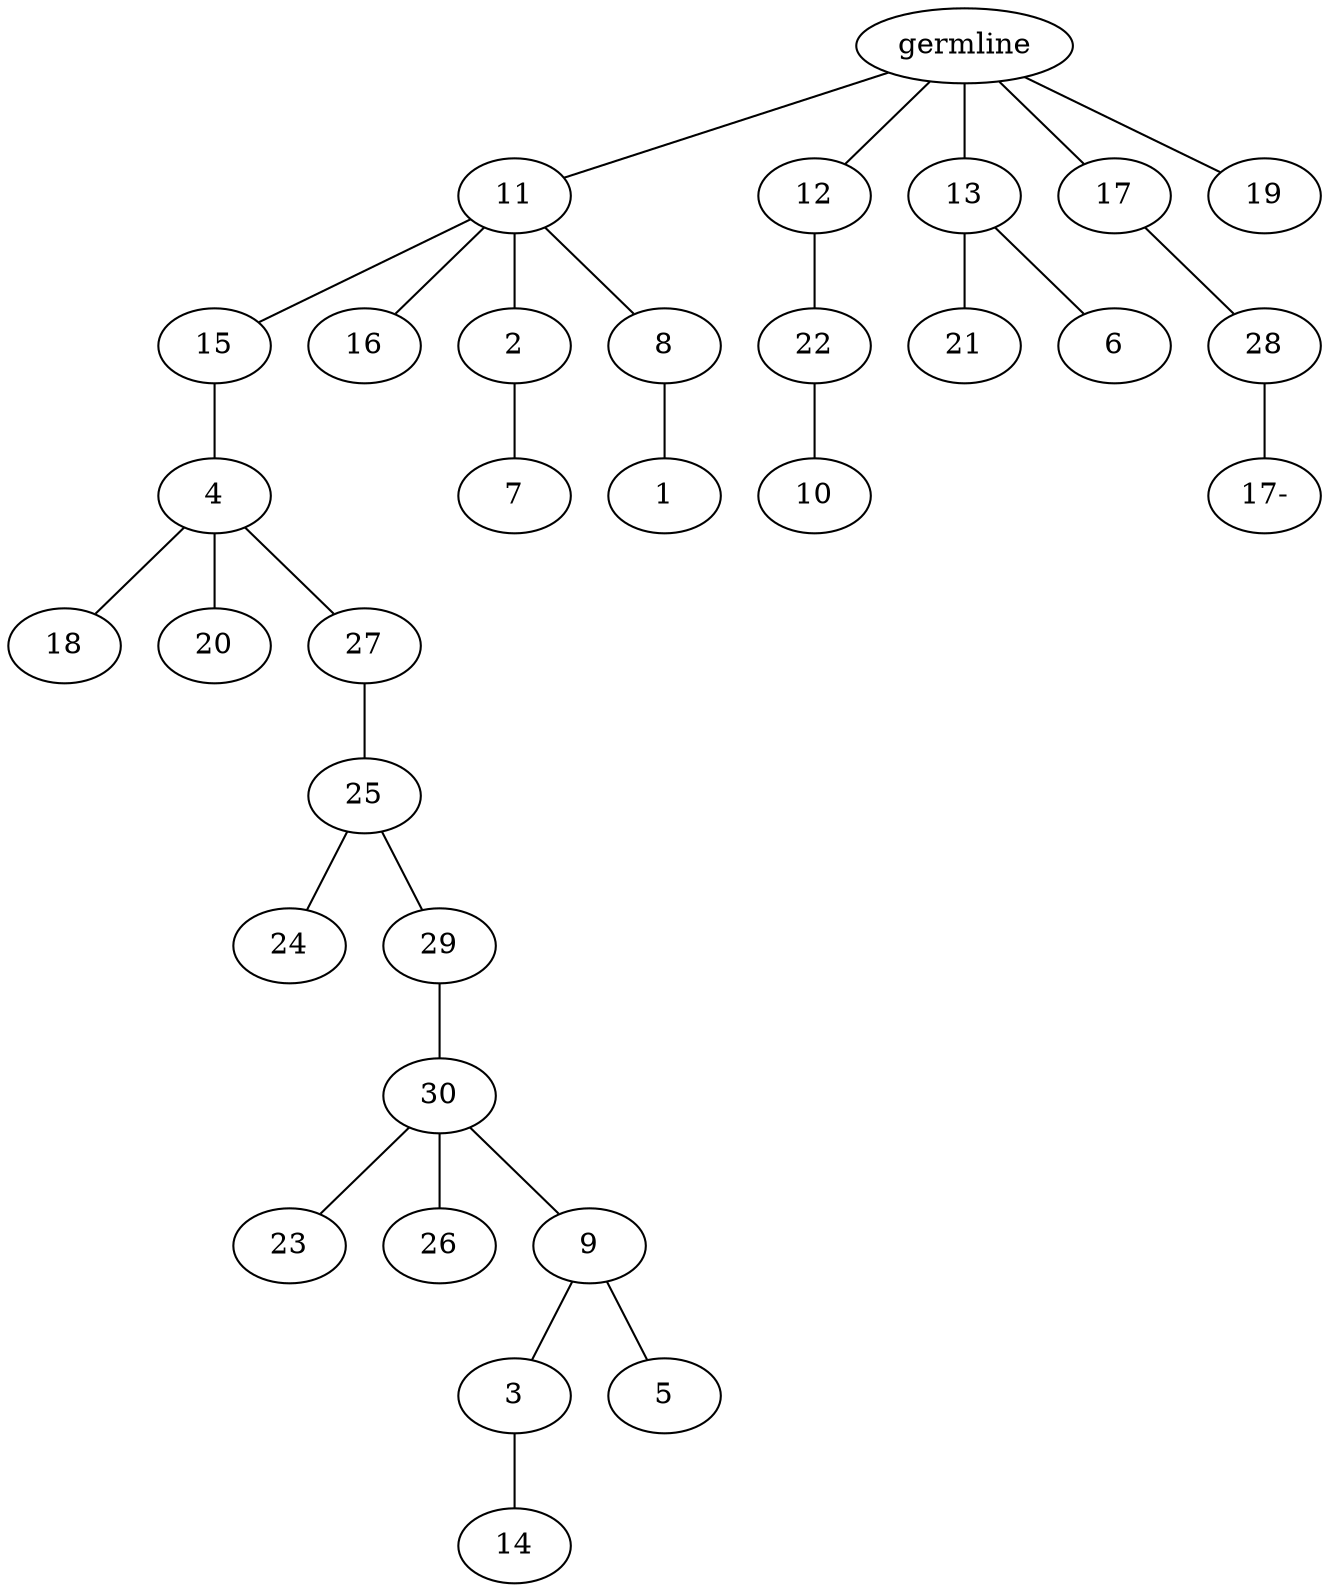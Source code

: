 graph tree {
    "139987089489680" [label="germline"];
    "139987089425936" [label="11"];
    "139987089425696" [label="15"];
    "139987089426224" [label="4"];
    "139987089426512" [label="18"];
    "139987089426320" [label="20"];
    "139987089426656" [label="27"];
    "139987089426800" [label="25"];
    "139987089427232" [label="24"];
    "139987089426992" [label="29"];
    "139987089427376" [label="30"];
    "139987089428048" [label="23"];
    "139987089523616" [label="26"];
    "139987089428144" [label="9"];
    "139987082563936" [label="3"];
    "139987082564272" [label="14"];
    "139987082564512" [label="5"];
    "139987089426752" [label="16"];
    "139987089425792" [label="2"];
    "139987089428192" [label="7"];
    "139987089427616" [label="8"];
    "139987089427568" [label="1"];
    "139987089426464" [label="12"];
    "139987089427424" [label="22"];
    "139987082564080" [label="10"];
    "139987089427328" [label="13"];
    "139987082564800" [label="21"];
    "139987082564320" [label="6"];
    "139987082565232" [label="17"];
    "139987082564944" [label="28"];
    "139987082565040" [label="17-"];
    "139987082565424" [label="19"];
    "139987089489680" -- "139987089425936";
    "139987089489680" -- "139987089426464";
    "139987089489680" -- "139987089427328";
    "139987089489680" -- "139987082565232";
    "139987089489680" -- "139987082565424";
    "139987089425936" -- "139987089425696";
    "139987089425936" -- "139987089426752";
    "139987089425936" -- "139987089425792";
    "139987089425936" -- "139987089427616";
    "139987089425696" -- "139987089426224";
    "139987089426224" -- "139987089426512";
    "139987089426224" -- "139987089426320";
    "139987089426224" -- "139987089426656";
    "139987089426656" -- "139987089426800";
    "139987089426800" -- "139987089427232";
    "139987089426800" -- "139987089426992";
    "139987089426992" -- "139987089427376";
    "139987089427376" -- "139987089428048";
    "139987089427376" -- "139987089523616";
    "139987089427376" -- "139987089428144";
    "139987089428144" -- "139987082563936";
    "139987089428144" -- "139987082564512";
    "139987082563936" -- "139987082564272";
    "139987089425792" -- "139987089428192";
    "139987089427616" -- "139987089427568";
    "139987089426464" -- "139987089427424";
    "139987089427424" -- "139987082564080";
    "139987089427328" -- "139987082564800";
    "139987089427328" -- "139987082564320";
    "139987082565232" -- "139987082564944";
    "139987082564944" -- "139987082565040";
}
